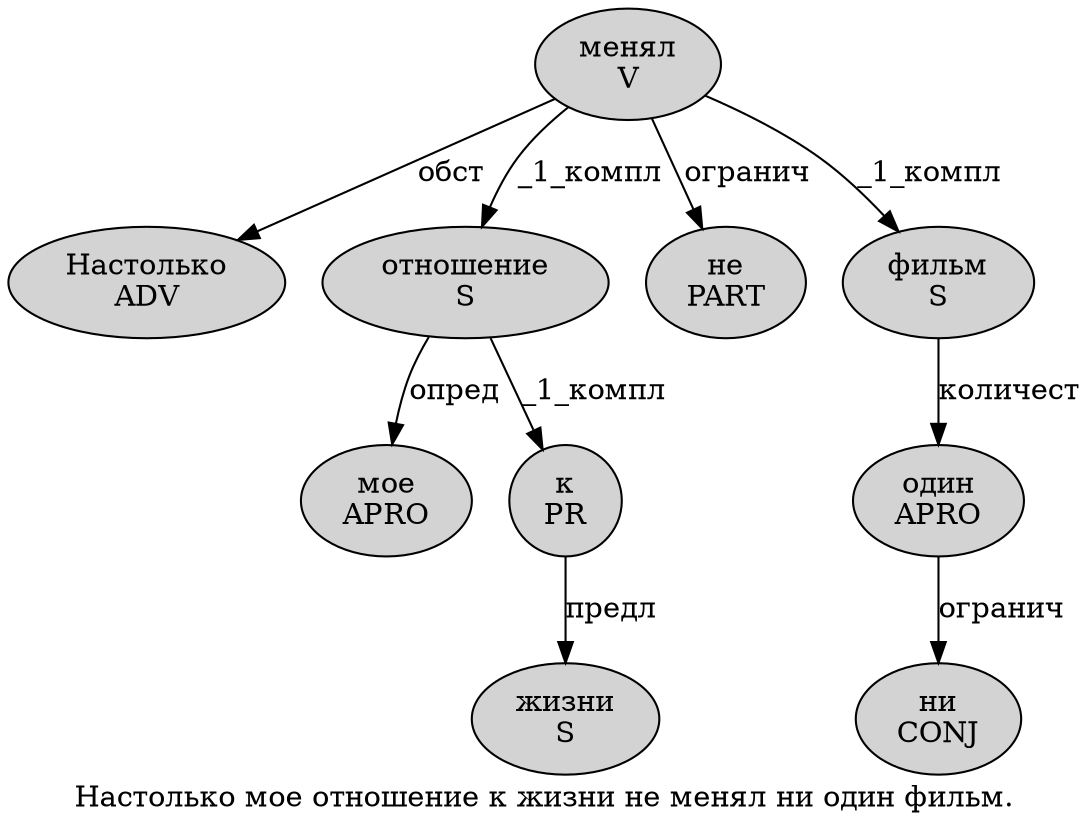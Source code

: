 digraph SENTENCE_125 {
	graph [label="Настолько мое отношение к жизни не менял ни один фильм."]
	node [style=filled]
		0 [label="Настолько
ADV" color="" fillcolor=lightgray penwidth=1 shape=ellipse]
		1 [label="мое
APRO" color="" fillcolor=lightgray penwidth=1 shape=ellipse]
		2 [label="отношение
S" color="" fillcolor=lightgray penwidth=1 shape=ellipse]
		3 [label="к
PR" color="" fillcolor=lightgray penwidth=1 shape=ellipse]
		4 [label="жизни
S" color="" fillcolor=lightgray penwidth=1 shape=ellipse]
		5 [label="не
PART" color="" fillcolor=lightgray penwidth=1 shape=ellipse]
		6 [label="менял
V" color="" fillcolor=lightgray penwidth=1 shape=ellipse]
		7 [label="ни
CONJ" color="" fillcolor=lightgray penwidth=1 shape=ellipse]
		8 [label="один
APRO" color="" fillcolor=lightgray penwidth=1 shape=ellipse]
		9 [label="фильм
S" color="" fillcolor=lightgray penwidth=1 shape=ellipse]
			9 -> 8 [label="количест"]
			3 -> 4 [label="предл"]
			8 -> 7 [label="огранич"]
			2 -> 1 [label="опред"]
			2 -> 3 [label="_1_компл"]
			6 -> 0 [label="обст"]
			6 -> 2 [label="_1_компл"]
			6 -> 5 [label="огранич"]
			6 -> 9 [label="_1_компл"]
}
